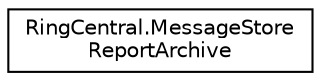 digraph "Graphical Class Hierarchy"
{
 // LATEX_PDF_SIZE
  edge [fontname="Helvetica",fontsize="10",labelfontname="Helvetica",labelfontsize="10"];
  node [fontname="Helvetica",fontsize="10",shape=record];
  rankdir="LR";
  Node0 [label="RingCentral.MessageStore\lReportArchive",height=0.2,width=0.4,color="black", fillcolor="white", style="filled",URL="$classRingCentral_1_1MessageStoreReportArchive.html",tooltip=" "];
}
